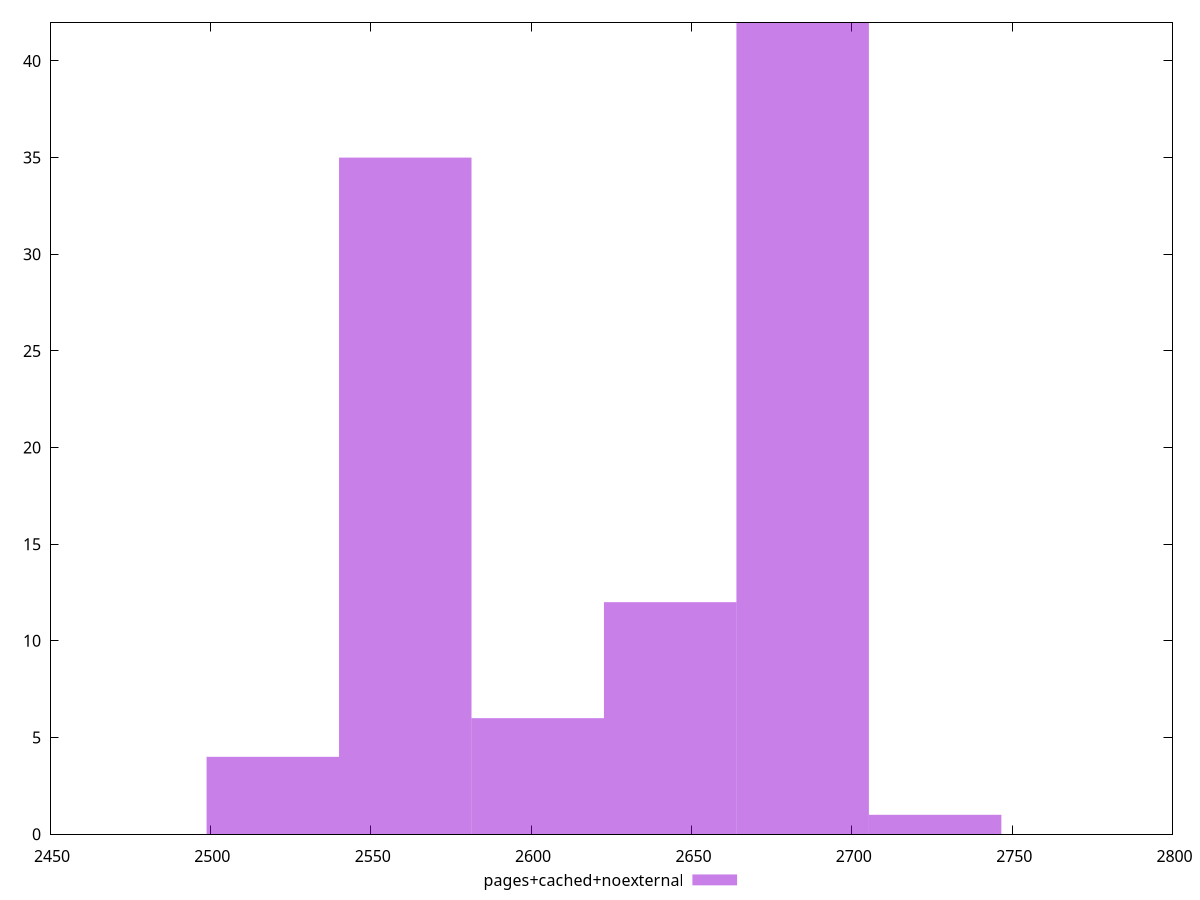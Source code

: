 $_pagesCachedNoexternal <<EOF
2560.775000415316 35
2684.683468177347 42
2519.4721778279722 4
2643.3806455900035 12
2602.07782300266 6
2725.986290764691 1
EOF
set key outside below
set terminal pngcairo
set output "report_00006_2020-11-02T20-21-41.718Z/speed-index/pages+cached+noexternal//raw_hist.png"
set yrange [0:42]
set boxwidth 41.302822587343805
set style fill transparent solid 0.5 noborder
plot $_pagesCachedNoexternal title "pages+cached+noexternal" with boxes ,